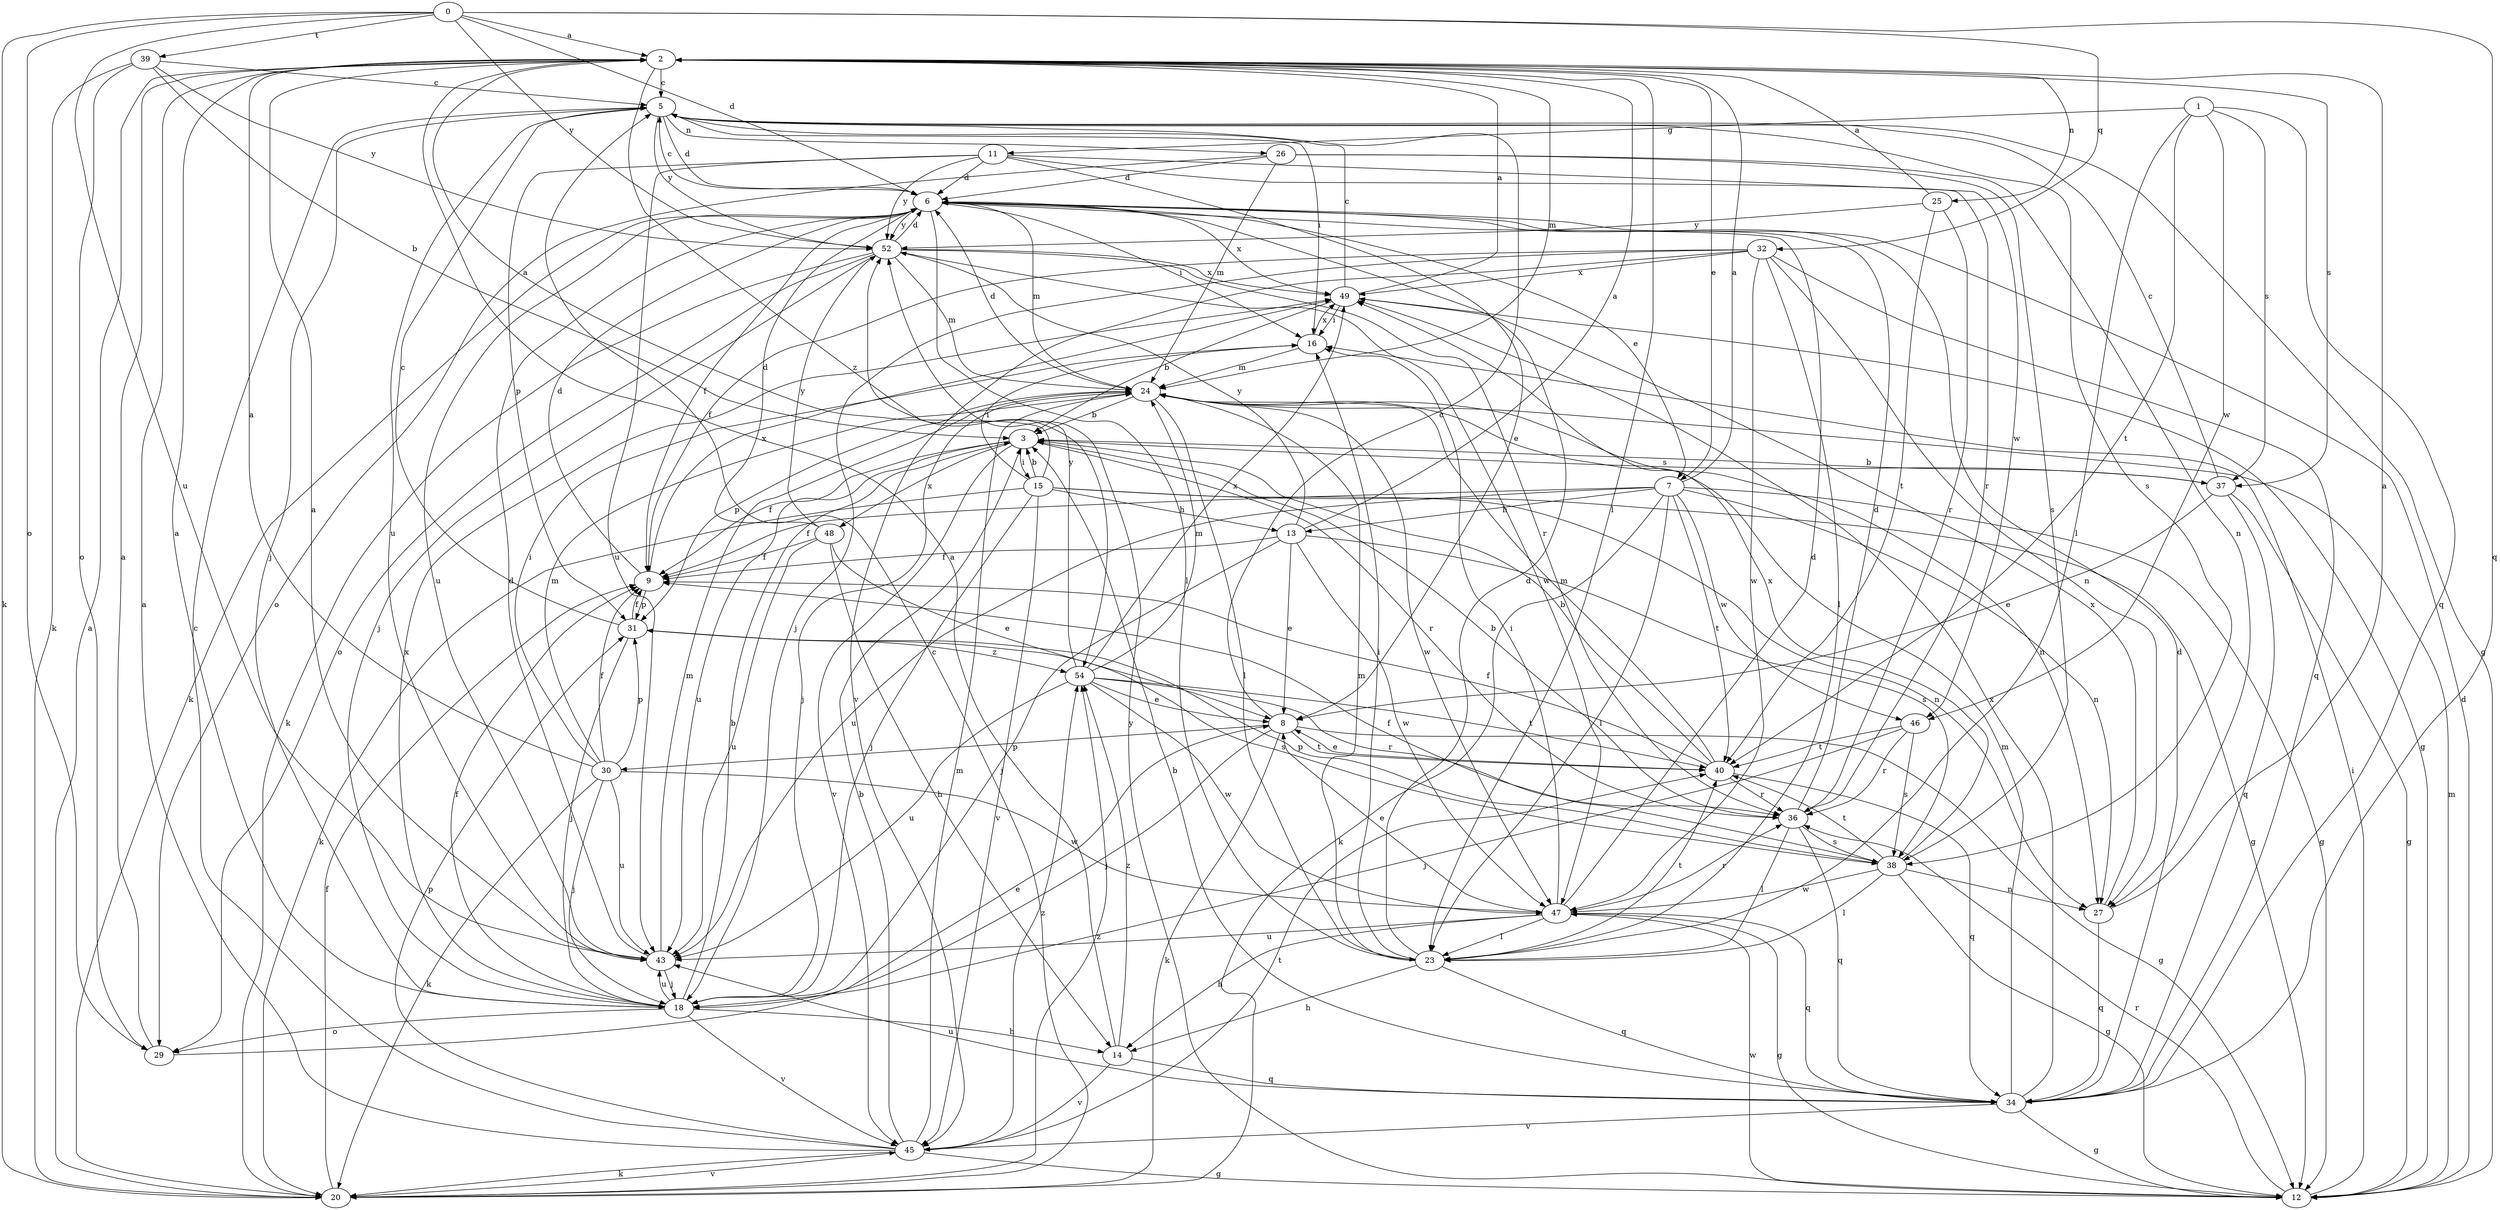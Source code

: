 strict digraph  {
0;
1;
2;
3;
5;
6;
7;
8;
9;
11;
12;
13;
14;
15;
16;
18;
20;
23;
24;
25;
26;
27;
29;
30;
31;
32;
34;
36;
37;
38;
39;
40;
43;
45;
46;
47;
48;
49;
52;
54;
0 -> 2  [label=a];
0 -> 6  [label=d];
0 -> 20  [label=k];
0 -> 29  [label=o];
0 -> 32  [label=q];
0 -> 34  [label=q];
0 -> 39  [label=t];
0 -> 43  [label=u];
0 -> 52  [label=y];
1 -> 11  [label=g];
1 -> 23  [label=l];
1 -> 34  [label=q];
1 -> 37  [label=s];
1 -> 40  [label=t];
1 -> 46  [label=w];
2 -> 5  [label=c];
2 -> 7  [label=e];
2 -> 23  [label=l];
2 -> 24  [label=m];
2 -> 25  [label=n];
2 -> 37  [label=s];
2 -> 54  [label=z];
3 -> 9  [label=f];
3 -> 15  [label=i];
3 -> 36  [label=r];
3 -> 37  [label=s];
3 -> 43  [label=u];
3 -> 45  [label=v];
3 -> 48  [label=x];
5 -> 6  [label=d];
5 -> 12  [label=g];
5 -> 16  [label=i];
5 -> 18  [label=j];
5 -> 26  [label=n];
5 -> 38  [label=s];
5 -> 43  [label=u];
5 -> 52  [label=y];
6 -> 5  [label=c];
6 -> 7  [label=e];
6 -> 9  [label=f];
6 -> 16  [label=i];
6 -> 20  [label=k];
6 -> 23  [label=l];
6 -> 24  [label=m];
6 -> 43  [label=u];
6 -> 49  [label=x];
6 -> 52  [label=y];
7 -> 2  [label=a];
7 -> 9  [label=f];
7 -> 12  [label=g];
7 -> 13  [label=h];
7 -> 20  [label=k];
7 -> 23  [label=l];
7 -> 27  [label=n];
7 -> 40  [label=t];
7 -> 43  [label=u];
7 -> 46  [label=w];
8 -> 5  [label=c];
8 -> 12  [label=g];
8 -> 18  [label=j];
8 -> 20  [label=k];
8 -> 30  [label=p];
8 -> 40  [label=t];
9 -> 6  [label=d];
9 -> 31  [label=p];
9 -> 49  [label=x];
11 -> 6  [label=d];
11 -> 8  [label=e];
11 -> 31  [label=p];
11 -> 36  [label=r];
11 -> 43  [label=u];
11 -> 46  [label=w];
11 -> 52  [label=y];
12 -> 6  [label=d];
12 -> 16  [label=i];
12 -> 24  [label=m];
12 -> 36  [label=r];
12 -> 47  [label=w];
12 -> 52  [label=y];
13 -> 2  [label=a];
13 -> 8  [label=e];
13 -> 9  [label=f];
13 -> 18  [label=j];
13 -> 38  [label=s];
13 -> 47  [label=w];
13 -> 52  [label=y];
14 -> 2  [label=a];
14 -> 34  [label=q];
14 -> 45  [label=v];
14 -> 54  [label=z];
15 -> 2  [label=a];
15 -> 3  [label=b];
15 -> 12  [label=g];
15 -> 13  [label=h];
15 -> 16  [label=i];
15 -> 18  [label=j];
15 -> 20  [label=k];
15 -> 27  [label=n];
15 -> 45  [label=v];
16 -> 24  [label=m];
16 -> 49  [label=x];
18 -> 2  [label=a];
18 -> 3  [label=b];
18 -> 9  [label=f];
18 -> 14  [label=h];
18 -> 29  [label=o];
18 -> 43  [label=u];
18 -> 45  [label=v];
18 -> 49  [label=x];
20 -> 2  [label=a];
20 -> 5  [label=c];
20 -> 9  [label=f];
20 -> 45  [label=v];
20 -> 54  [label=z];
23 -> 6  [label=d];
23 -> 14  [label=h];
23 -> 16  [label=i];
23 -> 24  [label=m];
23 -> 34  [label=q];
23 -> 40  [label=t];
24 -> 3  [label=b];
24 -> 6  [label=d];
24 -> 18  [label=j];
24 -> 23  [label=l];
24 -> 27  [label=n];
24 -> 31  [label=p];
24 -> 47  [label=w];
25 -> 2  [label=a];
25 -> 36  [label=r];
25 -> 40  [label=t];
25 -> 52  [label=y];
26 -> 6  [label=d];
26 -> 24  [label=m];
26 -> 27  [label=n];
26 -> 29  [label=o];
26 -> 38  [label=s];
27 -> 2  [label=a];
27 -> 34  [label=q];
27 -> 49  [label=x];
29 -> 2  [label=a];
29 -> 8  [label=e];
30 -> 2  [label=a];
30 -> 9  [label=f];
30 -> 16  [label=i];
30 -> 18  [label=j];
30 -> 20  [label=k];
30 -> 24  [label=m];
30 -> 31  [label=p];
30 -> 43  [label=u];
30 -> 47  [label=w];
31 -> 5  [label=c];
31 -> 9  [label=f];
31 -> 18  [label=j];
31 -> 38  [label=s];
31 -> 54  [label=z];
32 -> 9  [label=f];
32 -> 18  [label=j];
32 -> 23  [label=l];
32 -> 27  [label=n];
32 -> 34  [label=q];
32 -> 45  [label=v];
32 -> 47  [label=w];
32 -> 49  [label=x];
34 -> 3  [label=b];
34 -> 6  [label=d];
34 -> 12  [label=g];
34 -> 24  [label=m];
34 -> 43  [label=u];
34 -> 45  [label=v];
34 -> 49  [label=x];
36 -> 3  [label=b];
36 -> 6  [label=d];
36 -> 23  [label=l];
36 -> 34  [label=q];
36 -> 38  [label=s];
37 -> 3  [label=b];
37 -> 5  [label=c];
37 -> 8  [label=e];
37 -> 12  [label=g];
37 -> 34  [label=q];
38 -> 9  [label=f];
38 -> 12  [label=g];
38 -> 23  [label=l];
38 -> 27  [label=n];
38 -> 31  [label=p];
38 -> 40  [label=t];
38 -> 47  [label=w];
38 -> 49  [label=x];
39 -> 3  [label=b];
39 -> 5  [label=c];
39 -> 20  [label=k];
39 -> 29  [label=o];
39 -> 52  [label=y];
40 -> 3  [label=b];
40 -> 8  [label=e];
40 -> 9  [label=f];
40 -> 24  [label=m];
40 -> 34  [label=q];
40 -> 36  [label=r];
43 -> 2  [label=a];
43 -> 6  [label=d];
43 -> 18  [label=j];
43 -> 24  [label=m];
45 -> 2  [label=a];
45 -> 3  [label=b];
45 -> 5  [label=c];
45 -> 12  [label=g];
45 -> 20  [label=k];
45 -> 24  [label=m];
45 -> 31  [label=p];
45 -> 40  [label=t];
45 -> 54  [label=z];
46 -> 18  [label=j];
46 -> 36  [label=r];
46 -> 38  [label=s];
46 -> 40  [label=t];
47 -> 6  [label=d];
47 -> 8  [label=e];
47 -> 12  [label=g];
47 -> 14  [label=h];
47 -> 16  [label=i];
47 -> 23  [label=l];
47 -> 34  [label=q];
47 -> 36  [label=r];
47 -> 43  [label=u];
48 -> 6  [label=d];
48 -> 8  [label=e];
48 -> 9  [label=f];
48 -> 14  [label=h];
48 -> 43  [label=u];
48 -> 52  [label=y];
49 -> 2  [label=a];
49 -> 3  [label=b];
49 -> 5  [label=c];
49 -> 12  [label=g];
49 -> 16  [label=i];
52 -> 6  [label=d];
52 -> 18  [label=j];
52 -> 20  [label=k];
52 -> 24  [label=m];
52 -> 29  [label=o];
52 -> 36  [label=r];
52 -> 47  [label=w];
52 -> 49  [label=x];
54 -> 8  [label=e];
54 -> 24  [label=m];
54 -> 36  [label=r];
54 -> 40  [label=t];
54 -> 43  [label=u];
54 -> 47  [label=w];
54 -> 49  [label=x];
54 -> 52  [label=y];
}
